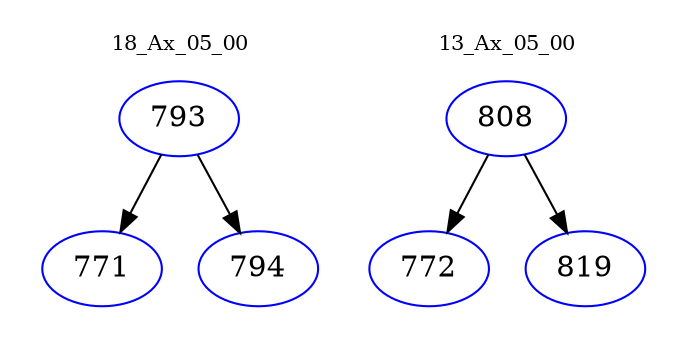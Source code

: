 digraph{
subgraph cluster_0 {
color = white
label = "18_Ax_05_00";
fontsize=10;
T0_793 [label="793", color="blue"]
T0_793 -> T0_771 [color="black"]
T0_771 [label="771", color="blue"]
T0_793 -> T0_794 [color="black"]
T0_794 [label="794", color="blue"]
}
subgraph cluster_1 {
color = white
label = "13_Ax_05_00";
fontsize=10;
T1_808 [label="808", color="blue"]
T1_808 -> T1_772 [color="black"]
T1_772 [label="772", color="blue"]
T1_808 -> T1_819 [color="black"]
T1_819 [label="819", color="blue"]
}
}
